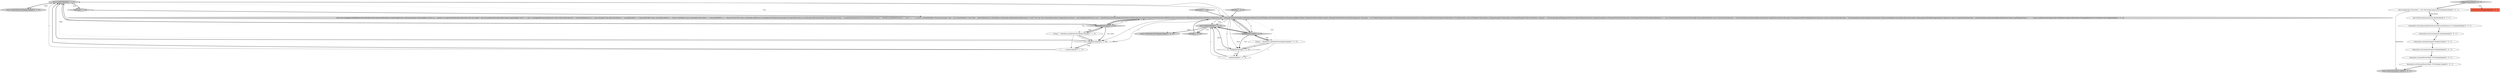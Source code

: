 digraph {
15 [style = filled, label = "return ColorPalette.BLUE@@@25@@@['0', '1', '0']", fillcolor = lightgray, shape = ellipse image = "AAA0AAABBB2BBB"];
7 [style = filled, label = "toString['1', '0', '0']", fillcolor = lightgray, shape = diamond image = "AAA0AAABBB1BBB"];
12 [style = filled, label = "l += ' ' + s@@@34@@@['0', '1', '0']", fillcolor = white, shape = ellipse image = "AAA0AAABBB2BBB"];
27 [style = filled, label = "domainAxis.setLabelFont(CHART_FONT)@@@9@@@['0', '0', '1']", fillcolor = white, shape = ellipse image = "AAA0AAABBB3BBB"];
4 [style = filled, label = "l += ' ' + s@@@34@@@['1', '0', '0']", fillcolor = white, shape = ellipse image = "AAA0AAABBB1BBB"];
13 [style = filled, label = "return l@@@36@@@['0', '1', '0']", fillcolor = lightgray, shape = ellipse image = "AAA0AAABBB2BBB"];
5 [style = filled, label = "s != null@@@34@@@['1', '0', '0']", fillcolor = white, shape = diamond image = "AAA0AAABBB1BBB"];
11 [style = filled, label = "s != null@@@34@@@['0', '1', '0']", fillcolor = white, shape = diamond image = "AAA0AAABBB2BBB"];
14 [style = filled, label = "getColor['0', '1', '0']", fillcolor = lightgray, shape = diamond image = "AAA0AAABBB2BBB"];
0 [style = filled, label = "getBuildTimeGraph['1', '0', '0']", fillcolor = lightgray, shape = diamond image = "AAA0AAABBB1BBB"];
1 [style = filled, label = "return new Graph(getLastBuildTime(),500,400){@Override protected JFreeChart createGraph(){class ChartLabel{public ChartLabel(Run r){this.run = r}public int compareTo(ChartLabel that){return this.run.number - that.run.number}@Override public boolean equals(Object o){if (o == null || !.isAssignableFrom(o.getClass())) {return false}ChartLabel that = (ChartLabel)oreturn run == that.run}public Color getColor(){Result r = run.getResult()if (r == Result.FAILURE) return ColorPalette.REDif (r == Result.UNSTABLE) return ColorPalette.YELLOWif (r == Result.ABORTED || r == Result.NOT_BUILT) return ColorPalette.GREYreturn ColorPalette.BLUE}@Override public int hashCode(){return run.hashCode()}@Override public String toString(){String l = run.getDisplayName()if (run instanceof Build) {String s = ((Build)run).getBuiltOnStr()if (s != null) l += ' ' + s}return l}}DataSetBuilder<String,ChartLabel> data = new DataSetBuilder<>()for (Run r : getNewBuilds()){if (r.isBuilding()) continuedata.add(((double)r.getDuration()) / (1000 * 60),\"min\",new ChartLabel(r))}final CategoryDataset dataset = data.build()final JFreeChart chart = ChartFactory.createStackedAreaChart(null,null,Messages.Job_minutes(),dataset,PlotOrientation.VERTICAL,false,true,false)chart.setBackgroundPaint(Color.white)final CategoryPlot plot = chart.getCategoryPlot()plot.setBackgroundPaint(Color.WHITE)plot.setOutlinePaint(null)plot.setForegroundAlpha(0.8f)plot.setRangeGridlinesVisible(true)plot.setRangeGridlinePaint(Color.black)CategoryAxis domainAxis = new ShiftedCategoryAxis(null)plot.setDomainAxis(domainAxis)domainAxis.setCategoryLabelPositions(CategoryLabelPositions.UP_90)domainAxis.setLowerMargin(0.0)domainAxis.setUpperMargin(0.0)domainAxis.setCategoryMargin(0.0)final NumberAxis rangeAxis = (NumberAxis)plot.getRangeAxis()ChartUtil.adjustChebyshev(dataset,rangeAxis)rangeAxis.setStandardTickUnits(NumberAxis.createIntegerTickUnits())StackedAreaRenderer ar = new StackedAreaRenderer2(){@Override public Paint getItemPaint(int row,int column){ChartLabel key = (ChartLabel)dataset.getColumnKey(column)return key.getColor()}@Override public String generateURL(CategoryDataset dataset,int row,int column){ChartLabel label = (ChartLabel)dataset.getColumnKey(column)return String.valueOf(label.run.number)}@Override public String generateToolTip(CategoryDataset dataset,int row,int column){ChartLabel label = (ChartLabel)dataset.getColumnKey(column)return label.run.getDisplayName() + \" : \" + label.run.getDurationString()}}plot.setRenderer(ar)plot.setInsets(new RectangleInsets(0,0,0,5.0))return chart}}@@@3@@@['1', '1', '0']", fillcolor = lightgray, shape = ellipse image = "AAA0AAABBB1BBB"];
23 [style = filled, label = "return domainAxis@@@11@@@['0', '0', '1']", fillcolor = lightgray, shape = ellipse image = "AAA0AAABBB3BBB"];
20 [style = filled, label = "domainAxis.setLowerMargin(0.0)@@@6@@@['0', '0', '1']", fillcolor = white, shape = ellipse image = "AAA0AAABBB3BBB"];
10 [style = filled, label = "String s = ((Build)run).getBuiltOnStr()@@@33@@@['0', '1', '0']", fillcolor = white, shape = ellipse image = "AAA0AAABBB2BBB"];
8 [style = filled, label = "return ColorPalette.BLUE@@@25@@@['1', '0', '0']", fillcolor = lightgray, shape = ellipse image = "AAA0AAABBB1BBB"];
22 [style = filled, label = "domainAxis.setTickLabelFont(CHART_FONT)@@@10@@@['0', '0', '1']", fillcolor = white, shape = ellipse image = "AAA0AAABBB3BBB"];
6 [style = filled, label = "getColor['1', '0', '0']", fillcolor = lightgray, shape = diamond image = "AAA0AAABBB1BBB"];
26 [style = filled, label = "plot.setDomainAxis(domainAxis)@@@4@@@['0', '0', '1']", fillcolor = white, shape = ellipse image = "AAA0AAABBB3BBB"];
24 [style = filled, label = "domainAxis.setCategoryMargin(0.0)@@@8@@@['0', '0', '1']", fillcolor = white, shape = ellipse image = "AAA0AAABBB3BBB"];
17 [style = filled, label = "domainAxis.setCategoryLabelPositions(CategoryLabelPositions.UP_90)@@@5@@@['0', '0', '1']", fillcolor = white, shape = ellipse image = "AAA0AAABBB3BBB"];
25 [style = filled, label = "final CategoryAxis domainAxis = new NoOverlapCategoryAxis(null)@@@3@@@['0', '0', '1']", fillcolor = white, shape = ellipse image = "AAA0AAABBB3BBB"];
21 [style = filled, label = "domainAxis.setUpperMargin(0.0)@@@7@@@['0', '0', '1']", fillcolor = white, shape = ellipse image = "AAA0AAABBB3BBB"];
9 [style = filled, label = "getBuildTimeGraph['0', '1', '0']", fillcolor = lightgray, shape = diamond image = "AAA0AAABBB2BBB"];
3 [style = filled, label = "return l@@@36@@@['1', '0', '0']", fillcolor = lightgray, shape = ellipse image = "AAA0AAABBB1BBB"];
18 [style = filled, label = "CategoryPlot plot@@@2@@@['0', '0', '1']", fillcolor = tomato, shape = box image = "AAA0AAABBB3BBB"];
16 [style = filled, label = "toString['0', '1', '0']", fillcolor = lightgray, shape = diamond image = "AAA0AAABBB2BBB"];
2 [style = filled, label = "String s = ((Build)run).getBuiltOnStr()@@@33@@@['1', '0', '0']", fillcolor = white, shape = ellipse image = "AAA0AAABBB1BBB"];
19 [style = filled, label = "configureDomainAxis['0', '0', '1']", fillcolor = lightgray, shape = diamond image = "AAA0AAABBB3BBB"];
0->2 [style = dotted, label="true"];
1->3 [style = solid, label="r"];
1->11 [style = solid, label="o"];
13->15 [style = bold, label=""];
26->17 [style = bold, label=""];
10->1 [style = dotted, label="true"];
9->11 [style = bold, label=""];
5->3 [style = dotted, label="false"];
13->1 [style = dotted, label="true"];
11->12 [style = bold, label=""];
1->9 [style = bold, label=""];
11->12 [style = dotted, label="true"];
3->1 [style = dotted, label="true"];
2->5 [style = bold, label=""];
10->9 [style = bold, label=""];
9->11 [style = dotted, label="true"];
25->26 [style = bold, label=""];
9->13 [style = bold, label=""];
2->5 [style = solid, label="s"];
4->3 [style = solid, label="l"];
1->9 [style = solid, label="o"];
5->4 [style = dotted, label="true"];
12->13 [style = solid, label="l"];
13->16 [style = dotted, label="true"];
10->11 [style = bold, label=""];
0->3 [style = bold, label=""];
21->24 [style = bold, label=""];
17->20 [style = bold, label=""];
3->7 [style = bold, label=""];
3->8 [style = dotted, label="false"];
0->1 [style = bold, label=""];
5->4 [style = bold, label=""];
9->10 [style = dotted, label="true"];
27->22 [style = bold, label=""];
12->13 [style = bold, label=""];
0->5 [style = dotted, label="true"];
14->1 [style = bold, label=""];
1->13 [style = solid, label="l"];
2->1 [style = dotted, label="true"];
20->21 [style = bold, label=""];
19->25 [style = bold, label=""];
10->12 [style = solid, label="s"];
13->15 [style = dotted, label="false"];
16->1 [style = bold, label=""];
13->16 [style = bold, label=""];
3->0 [style = bold, label=""];
1->0 [style = solid, label="o"];
25->26 [style = solid, label="domainAxis"];
1->13 [style = solid, label="r"];
2->4 [style = solid, label="s"];
1->9 [style = solid, label="r"];
3->8 [style = bold, label=""];
11->13 [style = bold, label=""];
1->11 [style = solid, label="r"];
25->23 [style = solid, label="domainAxis"];
1->5 [style = solid, label="o"];
1->0 [style = solid, label="r"];
1->3 [style = solid, label="l"];
2->0 [style = bold, label=""];
5->3 [style = bold, label=""];
11->13 [style = dotted, label="false"];
3->7 [style = dotted, label="true"];
0->2 [style = bold, label=""];
0->5 [style = bold, label=""];
7->1 [style = bold, label=""];
13->9 [style = bold, label=""];
24->27 [style = bold, label=""];
22->23 [style = bold, label=""];
9->1 [style = bold, label=""];
10->11 [style = solid, label="s"];
1->5 [style = solid, label="r"];
6->1 [style = bold, label=""];
0->5 [style = dotted, label="false"];
4->3 [style = bold, label=""];
9->11 [style = dotted, label="false"];
9->10 [style = bold, label=""];
1->0 [style = bold, label=""];
19->18 [style = dotted, label="true"];
}
